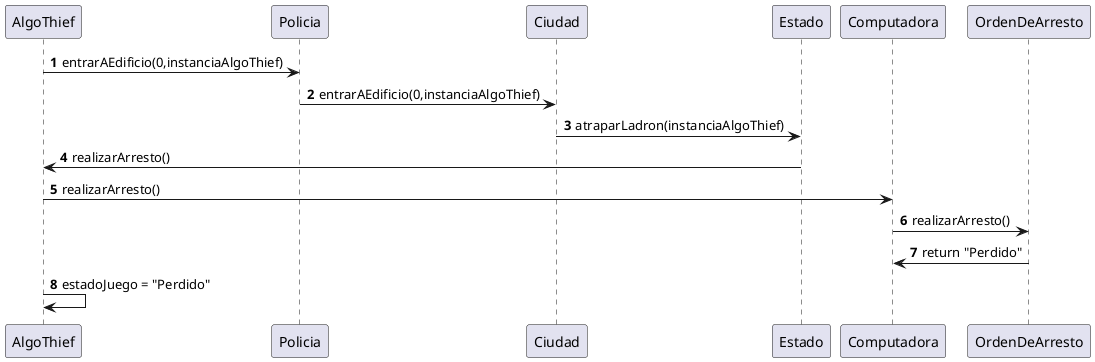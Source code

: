 @startuml
'https://plantuml.com/sequence-diagram

autonumber
AlgoThief -> Policia: entrarAEdificio(0,instanciaAlgoThief)
Policia -> Ciudad: entrarAEdificio(0,instanciaAlgoThief)
Ciudad -> Estado: atraparLadron(instanciaAlgoThief)
Estado -> AlgoThief: realizarArresto()
AlgoThief -> Computadora: realizarArresto()
Computadora -> OrdenDeArresto: realizarArresto()
OrdenDeArresto -> Computadora: return "Perdido"
AlgoThief -> AlgoThief: estadoJuego = "Perdido"
/'Ciudad -> Estado: entrarAEdificio
Estado -> Ciudad:  return "Estas cerca de atraparlo, ten cuidado!"
Ciudad -> Policia: return "Estas cerca de atraparlo, ten cuidado!"
Policia -> AlgoThief: return "Estas cerca de atraparlo, ten cuidado!"
AlgoThief -> TestCase: return "Estas cerca de atraparlo, ten cuidado!"'/
@enduml